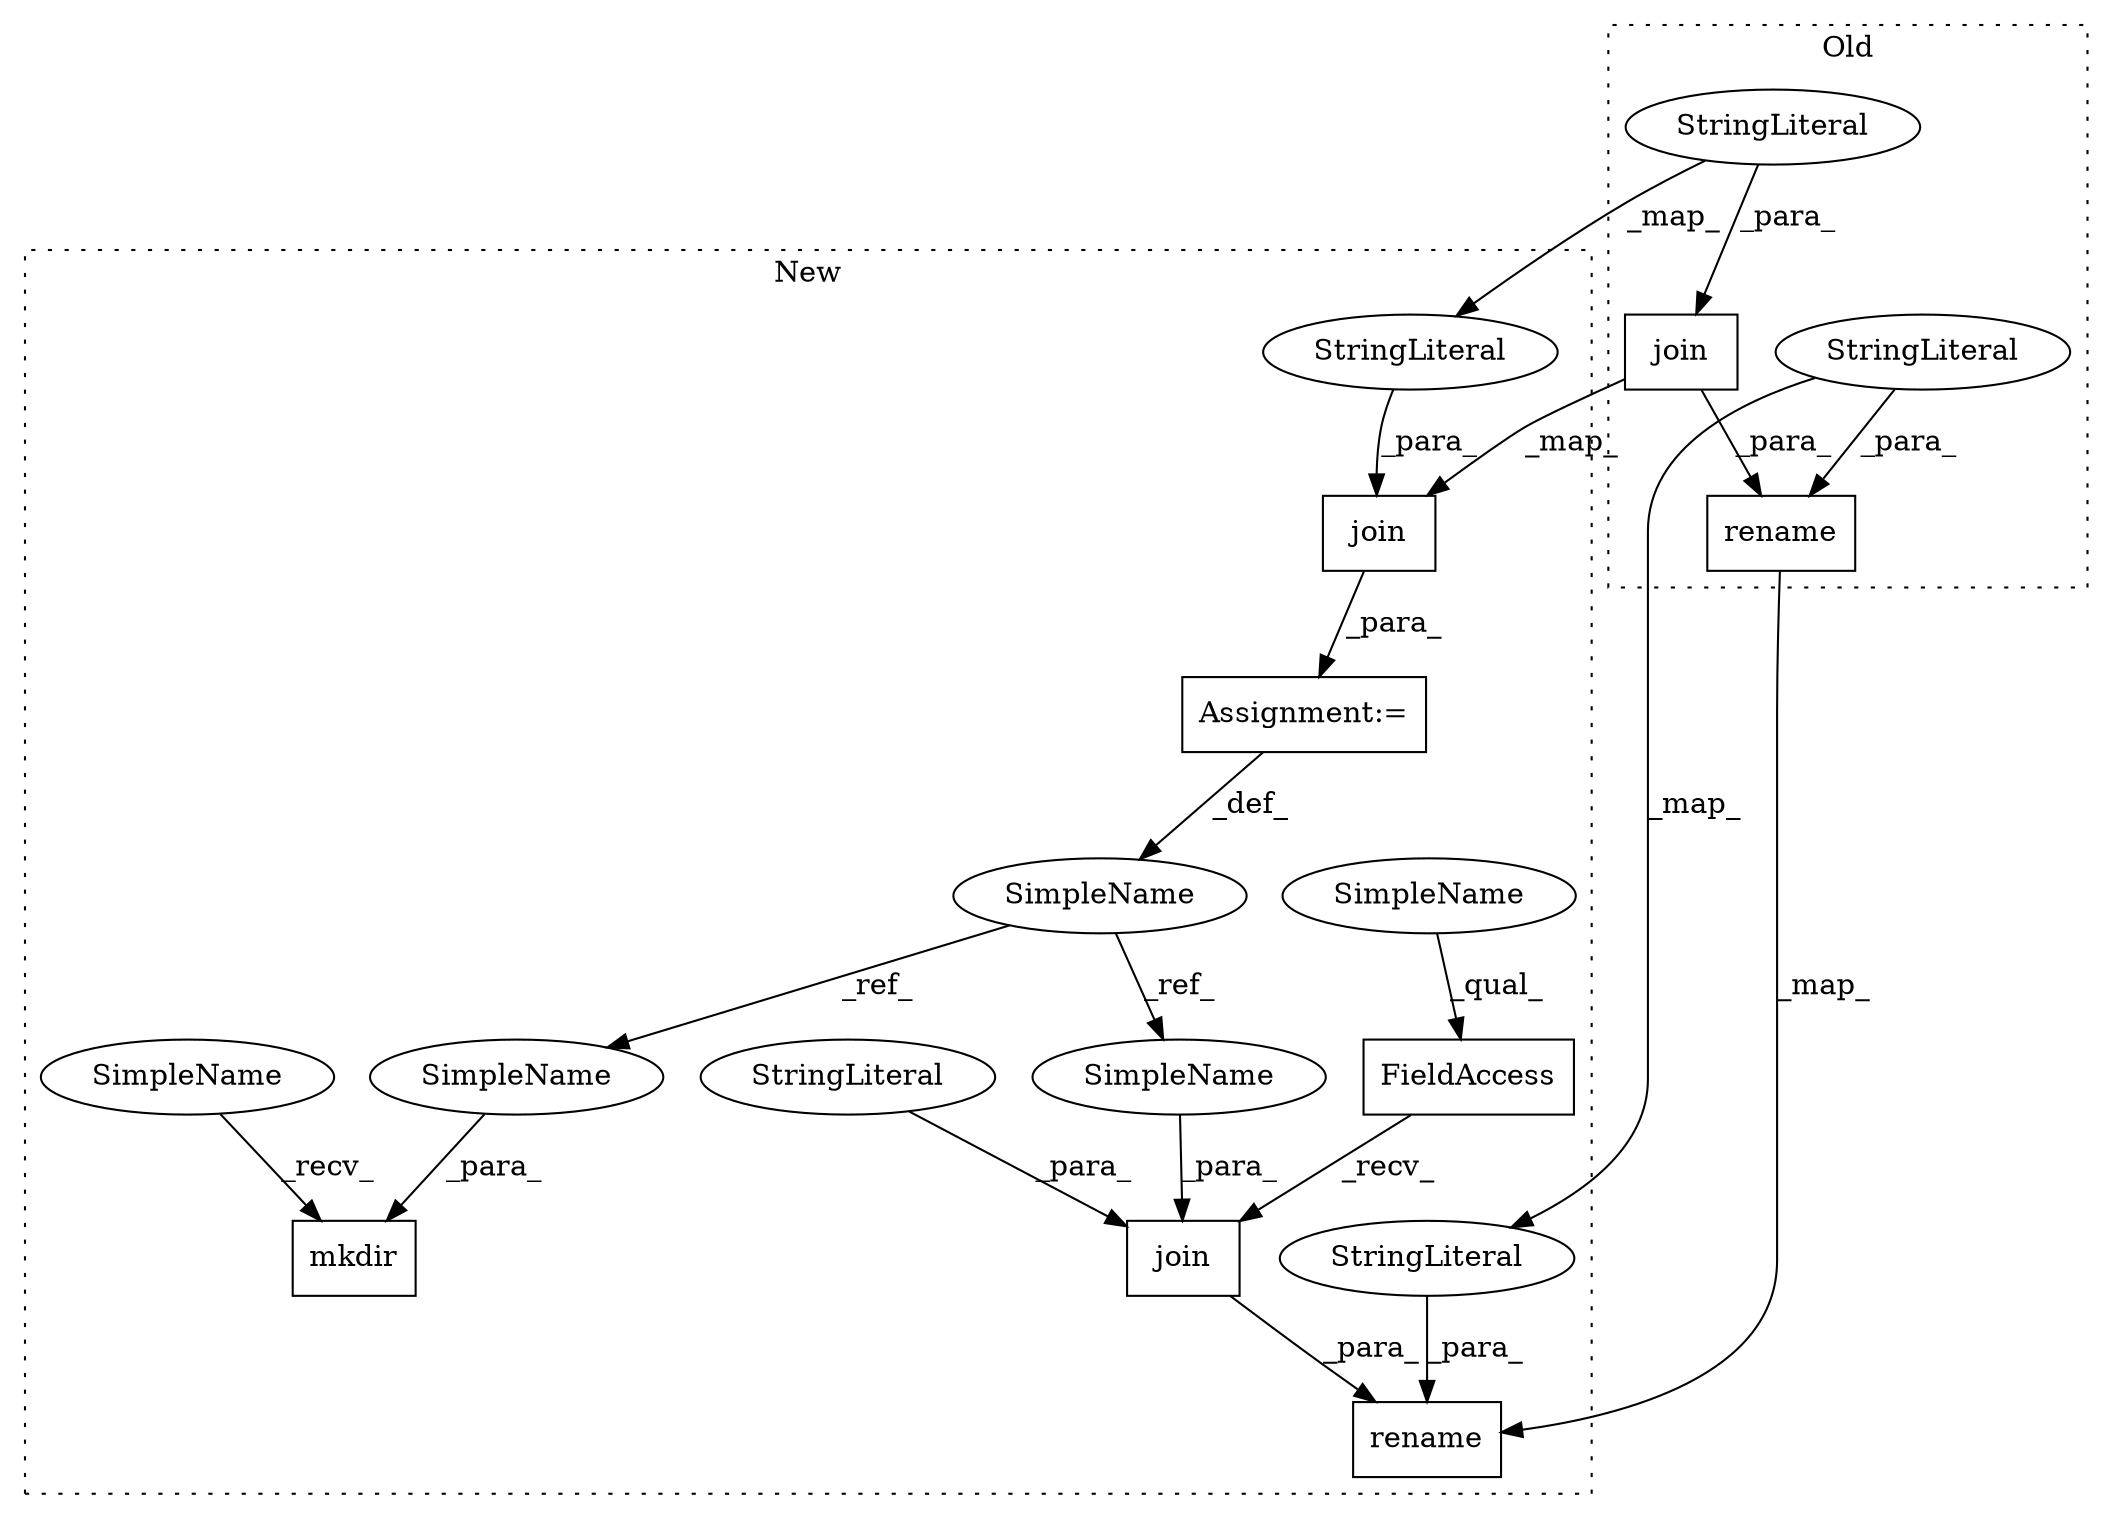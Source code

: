 digraph G {
subgraph cluster0 {
1 [label="rename" a="32" s="41043,41109" l="7,1" shape="box"];
8 [label="join" a="32" s="41075,41108" l="5,1" shape="box"];
11 [label="StringLiteral" a="45" s="41092" l="16" shape="ellipse"];
14 [label="StringLiteral" a="45" s="41050" l="16" shape="ellipse"];
label = "Old";
style="dotted";
}
subgraph cluster1 {
2 [label="rename" a="32" s="45506,45568" l="7,1" shape="box"];
3 [label="FieldAccess" a="22" s="45529" l="7" shape="box"];
4 [label="join" a="32" s="45537,45567" l="5,1" shape="box"];
5 [label="StringLiteral" a="45" s="45552" l="15" shape="ellipse"];
6 [label="SimpleName" a="42" s="45131" l="9" shape="ellipse"];
7 [label="mkdir" a="32" s="45202,45217" l="6,1" shape="box"];
9 [label="join" a="32" s="45149,45192" l="5,1" shape="box"];
10 [label="StringLiteral" a="45" s="45166" l="26" shape="ellipse"];
12 [label="Assignment:=" a="7" s="45140" l="1" shape="box"];
13 [label="StringLiteral" a="45" s="45513" l="15" shape="ellipse"];
15 [label="SimpleName" a="42" s="45542" l="9" shape="ellipse"];
16 [label="SimpleName" a="42" s="45208" l="9" shape="ellipse"];
17 [label="SimpleName" a="42" s="45199" l="2" shape="ellipse"];
18 [label="SimpleName" a="42" s="45529" l="2" shape="ellipse"];
label = "New";
style="dotted";
}
1 -> 2 [label="_map_"];
3 -> 4 [label="_recv_"];
4 -> 2 [label="_para_"];
5 -> 4 [label="_para_"];
6 -> 15 [label="_ref_"];
6 -> 16 [label="_ref_"];
8 -> 1 [label="_para_"];
8 -> 9 [label="_map_"];
9 -> 12 [label="_para_"];
10 -> 9 [label="_para_"];
11 -> 10 [label="_map_"];
11 -> 8 [label="_para_"];
12 -> 6 [label="_def_"];
13 -> 2 [label="_para_"];
14 -> 1 [label="_para_"];
14 -> 13 [label="_map_"];
15 -> 4 [label="_para_"];
16 -> 7 [label="_para_"];
17 -> 7 [label="_recv_"];
18 -> 3 [label="_qual_"];
}